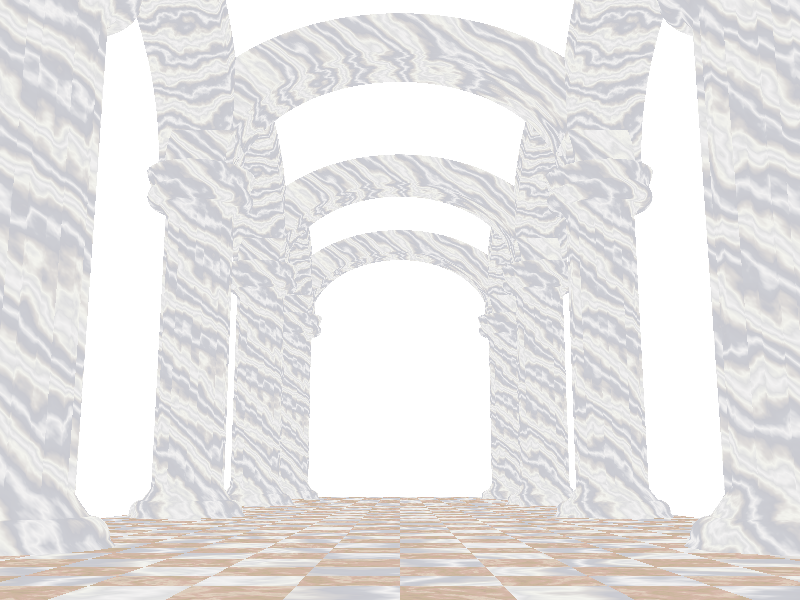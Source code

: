#include "colors.inc"
#include "shapes.inc"
#include "stones.inc"

camera {
  location <0,2,-40>
  up <0,1,0>
  right     x*image_width/image_height
  direction <0,0,1.5>
  look_at <0,10,0>
}

light_source { <0,2,-50> color rgb<0.7,0.7,1> }
light_source { <0,20,10> color rgb<1,0.5,0> }

#declare MyStone = texture { T_Stone13 finish { reflection 0.3 } }

#declare pillar1 =  cylinder { 
  <0,-0.001,0>, <0,1.001,0>, 0.3
  translate x*2
}

#declare pillar2 = difference {
  cylinder { <0,0,0>, <0,1,0>, 2 }
  object { pillar1 rotate y*0 }
  object { pillar1 rotate y*30 }
  object { pillar1 rotate y*60 }
  object { pillar1 rotate y*90 }
  object { pillar1 rotate y*120 }
  object { pillar1 rotate y*150 }
  object { pillar1 rotate y*180 }
  object { pillar1 rotate y*210 }
  object { pillar1 rotate y*240 }
  object { pillar1 rotate y*270 }
  object { pillar1 rotate y*300 }
  object { pillar1 rotate y*330 }
  scale <1,20,1>
}

#declare pillar3 = union {
  object { pillar2 }
  // alapaa
  intersection {
    object { Hyperboloid_Y 
      scale <1.7,1.5,1.7>
      translate 2.5*y
    }
    plane { -y,0 }
    plane { y,2.5 }
  }
  torus { 2.5, 0.6 translate 0.3*y }
  // ylapaa
  intersection {
    object { Hyperboloid_Y 
      scale <1.7,1.5,1.7>
      translate 16.5*y
    }
    plane { -y,-16.5 }
    plane { y,18.5 }
  }
  torus { 2.5, 0.6 translate 18.5*y }
  cone { <0,18.5,0>, 2.7, <0,20.0,0>, 3.2 }
  bounded_by { box { <-4,0,-4>,<4,20,4> } }
}

#declare pillar = union {
  object { pillar3 }
  texture { MyStone }
}

#declare ring = difference {
  cylinder { <0,0,0>, <0,0,0.32>, 1 }
  cylinder { <0,0,-0.001>, <0,0,1.001>, 0.75 }
  plane { y,0 }
  translate -0.16*z
  scale <5,3.5,5>
  scale 2.74
  texture { MyStone }
  translate y*20
}

plane { y,0 
  texture {
    tiles {
      texture {
        T_Stone13
        finish { reflection 0.3 }
      }
    tile2
      texture {
        T_Stone14
        finish { reflection 0.3 }
      }
    }
    scale 2
  }
}

box { <-16,-1,-50>, <16,40,70> 
  pigment { color White }
  finish { reflection 0.6 ambient 0 diffuse 0.5 }
}

union {
  object { pillar translate <-12,0,-12> }
  object { pillar translate <12,0,-12> }
  object { pillar translate <-12,0,12> }
  object { pillar translate <12,0,12> }
  object { pillar translate <-12,0,36> }
  object { pillar translate <12,0,36> }
  object { pillar translate <-12,0,60> }
  object { pillar translate <12,0,60> }
  object { ring translate <0,0,-12> }
  object { ring translate <0,0,12> }
  object { ring translate <0,0,36> }
  object { ring translate <0,0,60> }
  object { ring rotate y*90 translate <-12,0,0> }
  object { ring rotate y*90 translate <12,0,0> }
  object { ring rotate y*90 translate <-12,0,24> }
  object { ring rotate y*90 translate <12,0,24> }
  object { ring rotate y*90 translate <-12,0,48> }
  object { ring rotate y*90 translate <12,0,48> }
}
